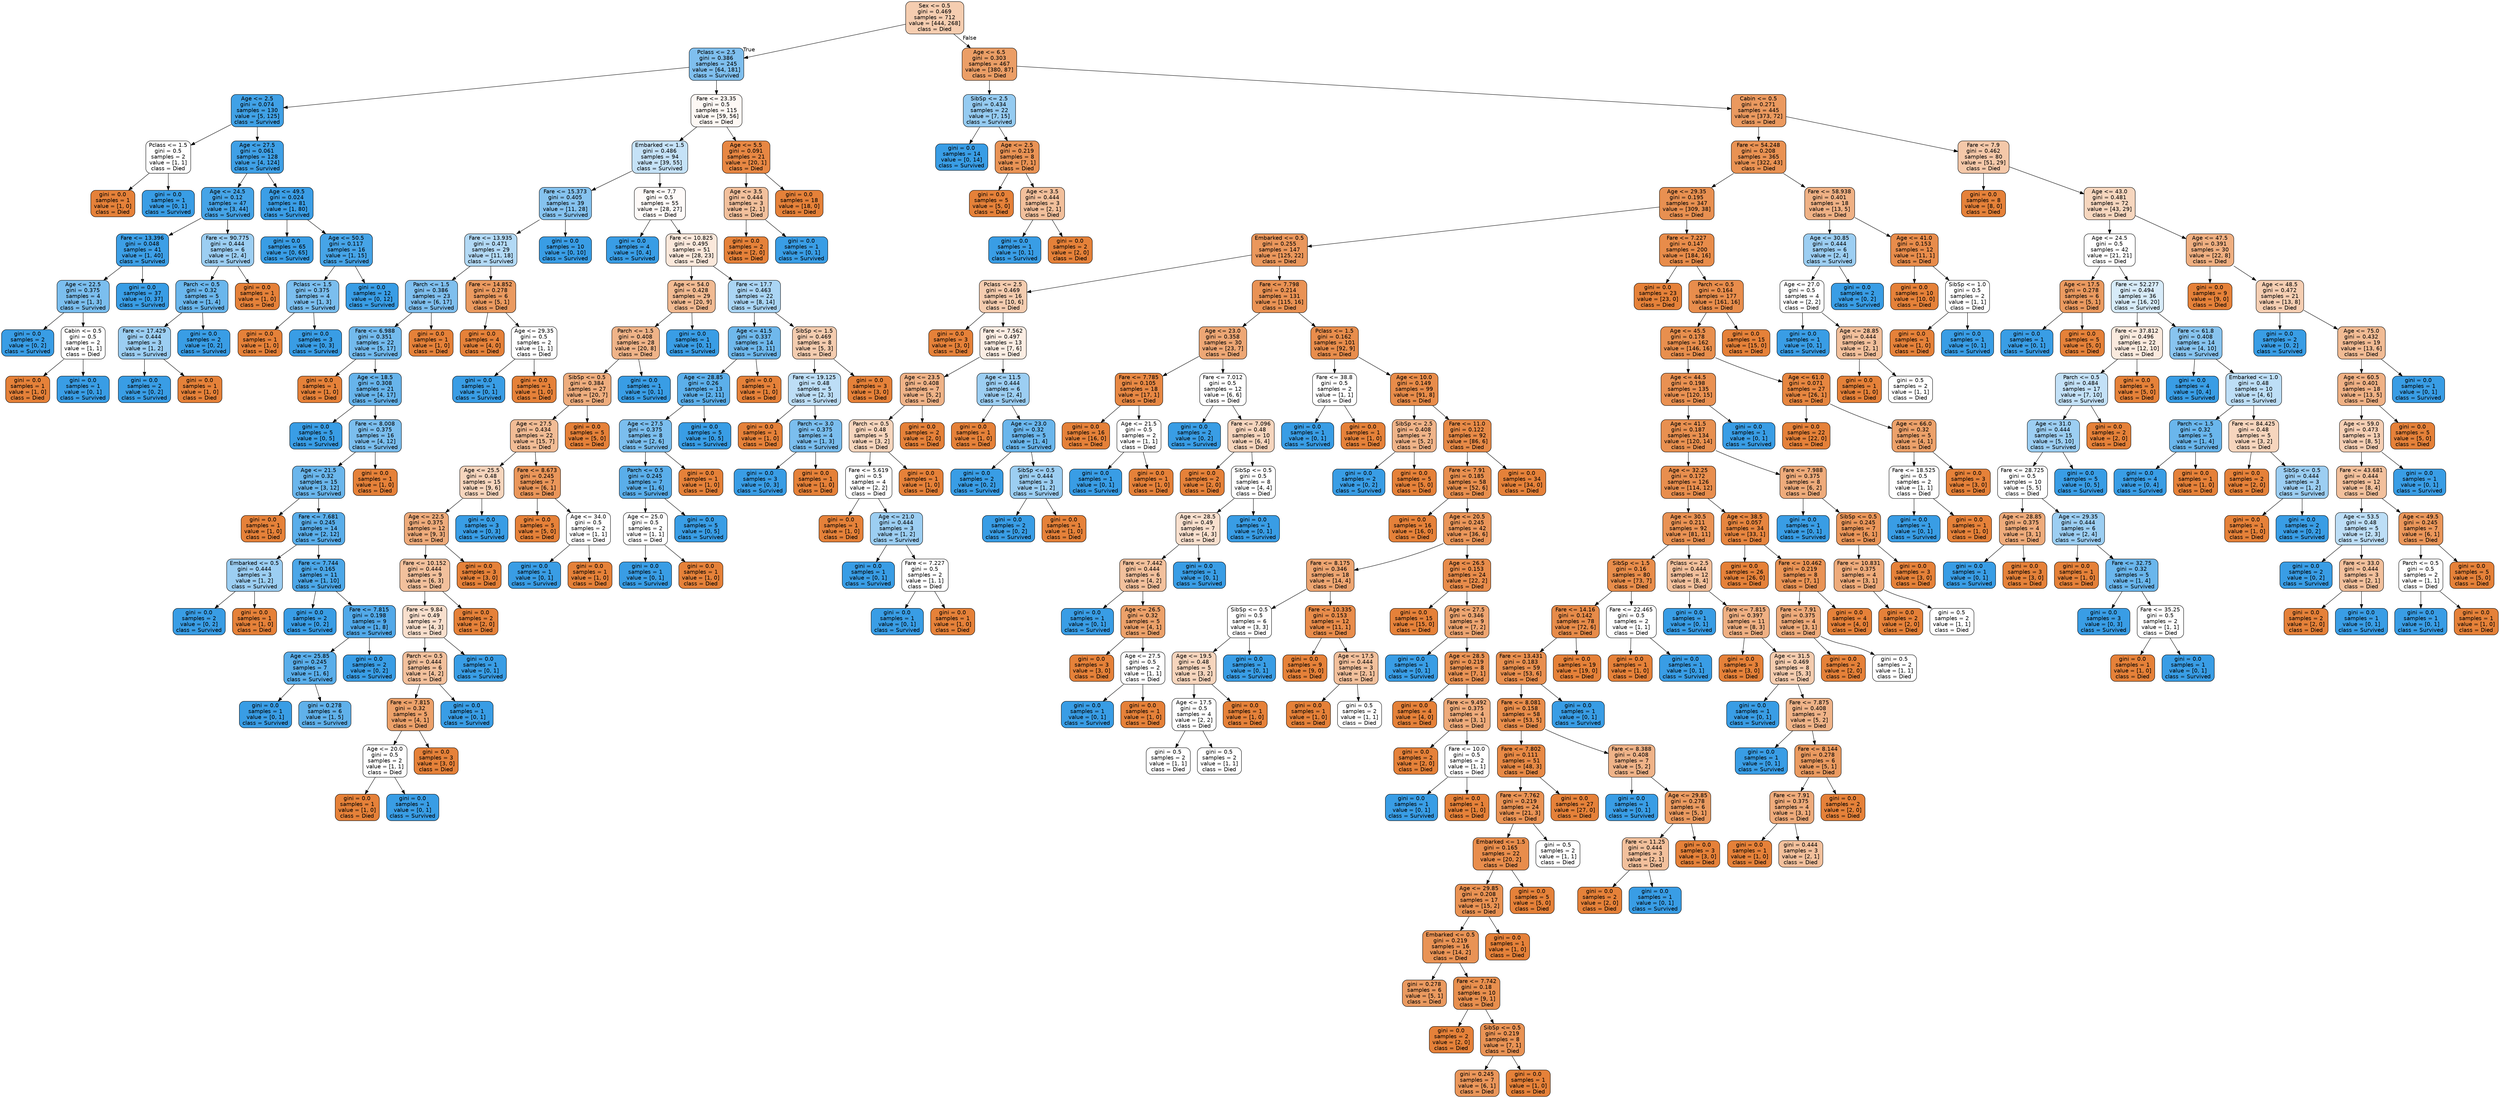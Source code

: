 digraph Tree {
node [shape=box, style="filled, rounded", color="black", fontname=helvetica] ;
edge [fontname=helvetica] ;
0 [label="Sex <= 0.5\ngini = 0.469\nsamples = 712\nvalue = [444, 268]\nclass = Died", fillcolor="#e5813965"] ;
1 [label="Pclass <= 2.5\ngini = 0.386\nsamples = 245\nvalue = [64, 181]\nclass = Survived", fillcolor="#399de5a5"] ;
0 -> 1 [labeldistance=2.5, labelangle=45, headlabel="True"] ;
2 [label="Age <= 2.5\ngini = 0.074\nsamples = 130\nvalue = [5, 125]\nclass = Survived", fillcolor="#399de5f5"] ;
1 -> 2 ;
3 [label="Pclass <= 1.5\ngini = 0.5\nsamples = 2\nvalue = [1, 1]\nclass = Died", fillcolor="#e5813900"] ;
2 -> 3 ;
4 [label="gini = 0.0\nsamples = 1\nvalue = [1, 0]\nclass = Died", fillcolor="#e58139ff"] ;
3 -> 4 ;
5 [label="gini = 0.0\nsamples = 1\nvalue = [0, 1]\nclass = Survived", fillcolor="#399de5ff"] ;
3 -> 5 ;
6 [label="Age <= 27.5\ngini = 0.061\nsamples = 128\nvalue = [4, 124]\nclass = Survived", fillcolor="#399de5f7"] ;
2 -> 6 ;
7 [label="Age <= 24.5\ngini = 0.12\nsamples = 47\nvalue = [3, 44]\nclass = Survived", fillcolor="#399de5ee"] ;
6 -> 7 ;
8 [label="Fare <= 13.396\ngini = 0.048\nsamples = 41\nvalue = [1, 40]\nclass = Survived", fillcolor="#399de5f9"] ;
7 -> 8 ;
9 [label="Age <= 22.5\ngini = 0.375\nsamples = 4\nvalue = [1, 3]\nclass = Survived", fillcolor="#399de5aa"] ;
8 -> 9 ;
10 [label="gini = 0.0\nsamples = 2\nvalue = [0, 2]\nclass = Survived", fillcolor="#399de5ff"] ;
9 -> 10 ;
11 [label="Cabin <= 0.5\ngini = 0.5\nsamples = 2\nvalue = [1, 1]\nclass = Died", fillcolor="#e5813900"] ;
9 -> 11 ;
12 [label="gini = 0.0\nsamples = 1\nvalue = [1, 0]\nclass = Died", fillcolor="#e58139ff"] ;
11 -> 12 ;
13 [label="gini = 0.0\nsamples = 1\nvalue = [0, 1]\nclass = Survived", fillcolor="#399de5ff"] ;
11 -> 13 ;
14 [label="gini = 0.0\nsamples = 37\nvalue = [0, 37]\nclass = Survived", fillcolor="#399de5ff"] ;
8 -> 14 ;
15 [label="Fare <= 90.775\ngini = 0.444\nsamples = 6\nvalue = [2, 4]\nclass = Survived", fillcolor="#399de57f"] ;
7 -> 15 ;
16 [label="Parch <= 0.5\ngini = 0.32\nsamples = 5\nvalue = [1, 4]\nclass = Survived", fillcolor="#399de5bf"] ;
15 -> 16 ;
17 [label="Fare <= 17.429\ngini = 0.444\nsamples = 3\nvalue = [1, 2]\nclass = Survived", fillcolor="#399de57f"] ;
16 -> 17 ;
18 [label="gini = 0.0\nsamples = 2\nvalue = [0, 2]\nclass = Survived", fillcolor="#399de5ff"] ;
17 -> 18 ;
19 [label="gini = 0.0\nsamples = 1\nvalue = [1, 0]\nclass = Died", fillcolor="#e58139ff"] ;
17 -> 19 ;
20 [label="gini = 0.0\nsamples = 2\nvalue = [0, 2]\nclass = Survived", fillcolor="#399de5ff"] ;
16 -> 20 ;
21 [label="gini = 0.0\nsamples = 1\nvalue = [1, 0]\nclass = Died", fillcolor="#e58139ff"] ;
15 -> 21 ;
22 [label="Age <= 49.5\ngini = 0.024\nsamples = 81\nvalue = [1, 80]\nclass = Survived", fillcolor="#399de5fc"] ;
6 -> 22 ;
23 [label="gini = 0.0\nsamples = 65\nvalue = [0, 65]\nclass = Survived", fillcolor="#399de5ff"] ;
22 -> 23 ;
24 [label="Age <= 50.5\ngini = 0.117\nsamples = 16\nvalue = [1, 15]\nclass = Survived", fillcolor="#399de5ee"] ;
22 -> 24 ;
25 [label="Pclass <= 1.5\ngini = 0.375\nsamples = 4\nvalue = [1, 3]\nclass = Survived", fillcolor="#399de5aa"] ;
24 -> 25 ;
26 [label="gini = 0.0\nsamples = 1\nvalue = [1, 0]\nclass = Died", fillcolor="#e58139ff"] ;
25 -> 26 ;
27 [label="gini = 0.0\nsamples = 3\nvalue = [0, 3]\nclass = Survived", fillcolor="#399de5ff"] ;
25 -> 27 ;
28 [label="gini = 0.0\nsamples = 12\nvalue = [0, 12]\nclass = Survived", fillcolor="#399de5ff"] ;
24 -> 28 ;
29 [label="Fare <= 23.35\ngini = 0.5\nsamples = 115\nvalue = [59, 56]\nclass = Died", fillcolor="#e581390d"] ;
1 -> 29 ;
30 [label="Embarked <= 1.5\ngini = 0.486\nsamples = 94\nvalue = [39, 55]\nclass = Survived", fillcolor="#399de54a"] ;
29 -> 30 ;
31 [label="Fare <= 15.373\ngini = 0.405\nsamples = 39\nvalue = [11, 28]\nclass = Survived", fillcolor="#399de59b"] ;
30 -> 31 ;
32 [label="Fare <= 13.935\ngini = 0.471\nsamples = 29\nvalue = [11, 18]\nclass = Survived", fillcolor="#399de563"] ;
31 -> 32 ;
33 [label="Parch <= 1.5\ngini = 0.386\nsamples = 23\nvalue = [6, 17]\nclass = Survived", fillcolor="#399de5a5"] ;
32 -> 33 ;
34 [label="Fare <= 6.988\ngini = 0.351\nsamples = 22\nvalue = [5, 17]\nclass = Survived", fillcolor="#399de5b4"] ;
33 -> 34 ;
35 [label="gini = 0.0\nsamples = 1\nvalue = [1, 0]\nclass = Died", fillcolor="#e58139ff"] ;
34 -> 35 ;
36 [label="Age <= 18.5\ngini = 0.308\nsamples = 21\nvalue = [4, 17]\nclass = Survived", fillcolor="#399de5c3"] ;
34 -> 36 ;
37 [label="gini = 0.0\nsamples = 5\nvalue = [0, 5]\nclass = Survived", fillcolor="#399de5ff"] ;
36 -> 37 ;
38 [label="Fare <= 8.008\ngini = 0.375\nsamples = 16\nvalue = [4, 12]\nclass = Survived", fillcolor="#399de5aa"] ;
36 -> 38 ;
39 [label="Age <= 21.5\ngini = 0.32\nsamples = 15\nvalue = [3, 12]\nclass = Survived", fillcolor="#399de5bf"] ;
38 -> 39 ;
40 [label="gini = 0.0\nsamples = 1\nvalue = [1, 0]\nclass = Died", fillcolor="#e58139ff"] ;
39 -> 40 ;
41 [label="Fare <= 7.681\ngini = 0.245\nsamples = 14\nvalue = [2, 12]\nclass = Survived", fillcolor="#399de5d4"] ;
39 -> 41 ;
42 [label="Embarked <= 0.5\ngini = 0.444\nsamples = 3\nvalue = [1, 2]\nclass = Survived", fillcolor="#399de57f"] ;
41 -> 42 ;
43 [label="gini = 0.0\nsamples = 2\nvalue = [0, 2]\nclass = Survived", fillcolor="#399de5ff"] ;
42 -> 43 ;
44 [label="gini = 0.0\nsamples = 1\nvalue = [1, 0]\nclass = Died", fillcolor="#e58139ff"] ;
42 -> 44 ;
45 [label="Fare <= 7.744\ngini = 0.165\nsamples = 11\nvalue = [1, 10]\nclass = Survived", fillcolor="#399de5e6"] ;
41 -> 45 ;
46 [label="gini = 0.0\nsamples = 2\nvalue = [0, 2]\nclass = Survived", fillcolor="#399de5ff"] ;
45 -> 46 ;
47 [label="Fare <= 7.815\ngini = 0.198\nsamples = 9\nvalue = [1, 8]\nclass = Survived", fillcolor="#399de5df"] ;
45 -> 47 ;
48 [label="Age <= 25.85\ngini = 0.245\nsamples = 7\nvalue = [1, 6]\nclass = Survived", fillcolor="#399de5d4"] ;
47 -> 48 ;
49 [label="gini = 0.0\nsamples = 1\nvalue = [0, 1]\nclass = Survived", fillcolor="#399de5ff"] ;
48 -> 49 ;
50 [label="gini = 0.278\nsamples = 6\nvalue = [1, 5]\nclass = Survived", fillcolor="#399de5cc"] ;
48 -> 50 ;
51 [label="gini = 0.0\nsamples = 2\nvalue = [0, 2]\nclass = Survived", fillcolor="#399de5ff"] ;
47 -> 51 ;
52 [label="gini = 0.0\nsamples = 1\nvalue = [1, 0]\nclass = Died", fillcolor="#e58139ff"] ;
38 -> 52 ;
53 [label="gini = 0.0\nsamples = 1\nvalue = [1, 0]\nclass = Died", fillcolor="#e58139ff"] ;
33 -> 53 ;
54 [label="Fare <= 14.852\ngini = 0.278\nsamples = 6\nvalue = [5, 1]\nclass = Died", fillcolor="#e58139cc"] ;
32 -> 54 ;
55 [label="gini = 0.0\nsamples = 4\nvalue = [4, 0]\nclass = Died", fillcolor="#e58139ff"] ;
54 -> 55 ;
56 [label="Age <= 29.35\ngini = 0.5\nsamples = 2\nvalue = [1, 1]\nclass = Died", fillcolor="#e5813900"] ;
54 -> 56 ;
57 [label="gini = 0.0\nsamples = 1\nvalue = [0, 1]\nclass = Survived", fillcolor="#399de5ff"] ;
56 -> 57 ;
58 [label="gini = 0.0\nsamples = 1\nvalue = [1, 0]\nclass = Died", fillcolor="#e58139ff"] ;
56 -> 58 ;
59 [label="gini = 0.0\nsamples = 10\nvalue = [0, 10]\nclass = Survived", fillcolor="#399de5ff"] ;
31 -> 59 ;
60 [label="Fare <= 7.7\ngini = 0.5\nsamples = 55\nvalue = [28, 27]\nclass = Died", fillcolor="#e5813909"] ;
30 -> 60 ;
61 [label="gini = 0.0\nsamples = 4\nvalue = [0, 4]\nclass = Survived", fillcolor="#399de5ff"] ;
60 -> 61 ;
62 [label="Fare <= 10.825\ngini = 0.495\nsamples = 51\nvalue = [28, 23]\nclass = Died", fillcolor="#e581392e"] ;
60 -> 62 ;
63 [label="Age <= 54.0\ngini = 0.428\nsamples = 29\nvalue = [20, 9]\nclass = Died", fillcolor="#e581398c"] ;
62 -> 63 ;
64 [label="Parch <= 1.5\ngini = 0.408\nsamples = 28\nvalue = [20, 8]\nclass = Died", fillcolor="#e5813999"] ;
63 -> 64 ;
65 [label="SibSp <= 0.5\ngini = 0.384\nsamples = 27\nvalue = [20, 7]\nclass = Died", fillcolor="#e58139a6"] ;
64 -> 65 ;
66 [label="Age <= 27.5\ngini = 0.434\nsamples = 22\nvalue = [15, 7]\nclass = Died", fillcolor="#e5813988"] ;
65 -> 66 ;
67 [label="Age <= 25.5\ngini = 0.48\nsamples = 15\nvalue = [9, 6]\nclass = Died", fillcolor="#e5813955"] ;
66 -> 67 ;
68 [label="Age <= 22.5\ngini = 0.375\nsamples = 12\nvalue = [9, 3]\nclass = Died", fillcolor="#e58139aa"] ;
67 -> 68 ;
69 [label="Fare <= 10.152\ngini = 0.444\nsamples = 9\nvalue = [6, 3]\nclass = Died", fillcolor="#e581397f"] ;
68 -> 69 ;
70 [label="Fare <= 9.84\ngini = 0.49\nsamples = 7\nvalue = [4, 3]\nclass = Died", fillcolor="#e5813940"] ;
69 -> 70 ;
71 [label="Parch <= 0.5\ngini = 0.444\nsamples = 6\nvalue = [4, 2]\nclass = Died", fillcolor="#e581397f"] ;
70 -> 71 ;
72 [label="Fare <= 7.815\ngini = 0.32\nsamples = 5\nvalue = [4, 1]\nclass = Died", fillcolor="#e58139bf"] ;
71 -> 72 ;
73 [label="Age <= 20.0\ngini = 0.5\nsamples = 2\nvalue = [1, 1]\nclass = Died", fillcolor="#e5813900"] ;
72 -> 73 ;
74 [label="gini = 0.0\nsamples = 1\nvalue = [1, 0]\nclass = Died", fillcolor="#e58139ff"] ;
73 -> 74 ;
75 [label="gini = 0.0\nsamples = 1\nvalue = [0, 1]\nclass = Survived", fillcolor="#399de5ff"] ;
73 -> 75 ;
76 [label="gini = 0.0\nsamples = 3\nvalue = [3, 0]\nclass = Died", fillcolor="#e58139ff"] ;
72 -> 76 ;
77 [label="gini = 0.0\nsamples = 1\nvalue = [0, 1]\nclass = Survived", fillcolor="#399de5ff"] ;
71 -> 77 ;
78 [label="gini = 0.0\nsamples = 1\nvalue = [0, 1]\nclass = Survived", fillcolor="#399de5ff"] ;
70 -> 78 ;
79 [label="gini = 0.0\nsamples = 2\nvalue = [2, 0]\nclass = Died", fillcolor="#e58139ff"] ;
69 -> 79 ;
80 [label="gini = 0.0\nsamples = 3\nvalue = [3, 0]\nclass = Died", fillcolor="#e58139ff"] ;
68 -> 80 ;
81 [label="gini = 0.0\nsamples = 3\nvalue = [0, 3]\nclass = Survived", fillcolor="#399de5ff"] ;
67 -> 81 ;
82 [label="Fare <= 8.673\ngini = 0.245\nsamples = 7\nvalue = [6, 1]\nclass = Died", fillcolor="#e58139d4"] ;
66 -> 82 ;
83 [label="gini = 0.0\nsamples = 5\nvalue = [5, 0]\nclass = Died", fillcolor="#e58139ff"] ;
82 -> 83 ;
84 [label="Age <= 34.0\ngini = 0.5\nsamples = 2\nvalue = [1, 1]\nclass = Died", fillcolor="#e5813900"] ;
82 -> 84 ;
85 [label="gini = 0.0\nsamples = 1\nvalue = [0, 1]\nclass = Survived", fillcolor="#399de5ff"] ;
84 -> 85 ;
86 [label="gini = 0.0\nsamples = 1\nvalue = [1, 0]\nclass = Died", fillcolor="#e58139ff"] ;
84 -> 86 ;
87 [label="gini = 0.0\nsamples = 5\nvalue = [5, 0]\nclass = Died", fillcolor="#e58139ff"] ;
65 -> 87 ;
88 [label="gini = 0.0\nsamples = 1\nvalue = [0, 1]\nclass = Survived", fillcolor="#399de5ff"] ;
64 -> 88 ;
89 [label="gini = 0.0\nsamples = 1\nvalue = [0, 1]\nclass = Survived", fillcolor="#399de5ff"] ;
63 -> 89 ;
90 [label="Fare <= 17.7\ngini = 0.463\nsamples = 22\nvalue = [8, 14]\nclass = Survived", fillcolor="#399de56d"] ;
62 -> 90 ;
91 [label="Age <= 41.5\ngini = 0.337\nsamples = 14\nvalue = [3, 11]\nclass = Survived", fillcolor="#399de5b9"] ;
90 -> 91 ;
92 [label="Age <= 28.85\ngini = 0.26\nsamples = 13\nvalue = [2, 11]\nclass = Survived", fillcolor="#399de5d1"] ;
91 -> 92 ;
93 [label="Age <= 27.5\ngini = 0.375\nsamples = 8\nvalue = [2, 6]\nclass = Survived", fillcolor="#399de5aa"] ;
92 -> 93 ;
94 [label="Parch <= 0.5\ngini = 0.245\nsamples = 7\nvalue = [1, 6]\nclass = Survived", fillcolor="#399de5d4"] ;
93 -> 94 ;
95 [label="Age <= 25.0\ngini = 0.5\nsamples = 2\nvalue = [1, 1]\nclass = Died", fillcolor="#e5813900"] ;
94 -> 95 ;
96 [label="gini = 0.0\nsamples = 1\nvalue = [0, 1]\nclass = Survived", fillcolor="#399de5ff"] ;
95 -> 96 ;
97 [label="gini = 0.0\nsamples = 1\nvalue = [1, 0]\nclass = Died", fillcolor="#e58139ff"] ;
95 -> 97 ;
98 [label="gini = 0.0\nsamples = 5\nvalue = [0, 5]\nclass = Survived", fillcolor="#399de5ff"] ;
94 -> 98 ;
99 [label="gini = 0.0\nsamples = 1\nvalue = [1, 0]\nclass = Died", fillcolor="#e58139ff"] ;
93 -> 99 ;
100 [label="gini = 0.0\nsamples = 5\nvalue = [0, 5]\nclass = Survived", fillcolor="#399de5ff"] ;
92 -> 100 ;
101 [label="gini = 0.0\nsamples = 1\nvalue = [1, 0]\nclass = Died", fillcolor="#e58139ff"] ;
91 -> 101 ;
102 [label="SibSp <= 1.5\ngini = 0.469\nsamples = 8\nvalue = [5, 3]\nclass = Died", fillcolor="#e5813966"] ;
90 -> 102 ;
103 [label="Fare <= 19.125\ngini = 0.48\nsamples = 5\nvalue = [2, 3]\nclass = Survived", fillcolor="#399de555"] ;
102 -> 103 ;
104 [label="gini = 0.0\nsamples = 1\nvalue = [1, 0]\nclass = Died", fillcolor="#e58139ff"] ;
103 -> 104 ;
105 [label="Parch <= 3.0\ngini = 0.375\nsamples = 4\nvalue = [1, 3]\nclass = Survived", fillcolor="#399de5aa"] ;
103 -> 105 ;
106 [label="gini = 0.0\nsamples = 3\nvalue = [0, 3]\nclass = Survived", fillcolor="#399de5ff"] ;
105 -> 106 ;
107 [label="gini = 0.0\nsamples = 1\nvalue = [1, 0]\nclass = Died", fillcolor="#e58139ff"] ;
105 -> 107 ;
108 [label="gini = 0.0\nsamples = 3\nvalue = [3, 0]\nclass = Died", fillcolor="#e58139ff"] ;
102 -> 108 ;
109 [label="Age <= 5.5\ngini = 0.091\nsamples = 21\nvalue = [20, 1]\nclass = Died", fillcolor="#e58139f2"] ;
29 -> 109 ;
110 [label="Age <= 3.5\ngini = 0.444\nsamples = 3\nvalue = [2, 1]\nclass = Died", fillcolor="#e581397f"] ;
109 -> 110 ;
111 [label="gini = 0.0\nsamples = 2\nvalue = [2, 0]\nclass = Died", fillcolor="#e58139ff"] ;
110 -> 111 ;
112 [label="gini = 0.0\nsamples = 1\nvalue = [0, 1]\nclass = Survived", fillcolor="#399de5ff"] ;
110 -> 112 ;
113 [label="gini = 0.0\nsamples = 18\nvalue = [18, 0]\nclass = Died", fillcolor="#e58139ff"] ;
109 -> 113 ;
114 [label="Age <= 6.5\ngini = 0.303\nsamples = 467\nvalue = [380, 87]\nclass = Died", fillcolor="#e58139c5"] ;
0 -> 114 [labeldistance=2.5, labelangle=-45, headlabel="False"] ;
115 [label="SibSp <= 2.5\ngini = 0.434\nsamples = 22\nvalue = [7, 15]\nclass = Survived", fillcolor="#399de588"] ;
114 -> 115 ;
116 [label="gini = 0.0\nsamples = 14\nvalue = [0, 14]\nclass = Survived", fillcolor="#399de5ff"] ;
115 -> 116 ;
117 [label="Age <= 2.5\ngini = 0.219\nsamples = 8\nvalue = [7, 1]\nclass = Died", fillcolor="#e58139db"] ;
115 -> 117 ;
118 [label="gini = 0.0\nsamples = 5\nvalue = [5, 0]\nclass = Died", fillcolor="#e58139ff"] ;
117 -> 118 ;
119 [label="Age <= 3.5\ngini = 0.444\nsamples = 3\nvalue = [2, 1]\nclass = Died", fillcolor="#e581397f"] ;
117 -> 119 ;
120 [label="gini = 0.0\nsamples = 1\nvalue = [0, 1]\nclass = Survived", fillcolor="#399de5ff"] ;
119 -> 120 ;
121 [label="gini = 0.0\nsamples = 2\nvalue = [2, 0]\nclass = Died", fillcolor="#e58139ff"] ;
119 -> 121 ;
122 [label="Cabin <= 0.5\ngini = 0.271\nsamples = 445\nvalue = [373, 72]\nclass = Died", fillcolor="#e58139ce"] ;
114 -> 122 ;
123 [label="Fare <= 54.248\ngini = 0.208\nsamples = 365\nvalue = [322, 43]\nclass = Died", fillcolor="#e58139dd"] ;
122 -> 123 ;
124 [label="Age <= 29.35\ngini = 0.195\nsamples = 347\nvalue = [309, 38]\nclass = Died", fillcolor="#e58139e0"] ;
123 -> 124 ;
125 [label="Embarked <= 0.5\ngini = 0.255\nsamples = 147\nvalue = [125, 22]\nclass = Died", fillcolor="#e58139d2"] ;
124 -> 125 ;
126 [label="Pclass <= 2.5\ngini = 0.469\nsamples = 16\nvalue = [10, 6]\nclass = Died", fillcolor="#e5813966"] ;
125 -> 126 ;
127 [label="gini = 0.0\nsamples = 3\nvalue = [3, 0]\nclass = Died", fillcolor="#e58139ff"] ;
126 -> 127 ;
128 [label="Fare <= 7.562\ngini = 0.497\nsamples = 13\nvalue = [7, 6]\nclass = Died", fillcolor="#e5813924"] ;
126 -> 128 ;
129 [label="Age <= 23.5\ngini = 0.408\nsamples = 7\nvalue = [5, 2]\nclass = Died", fillcolor="#e5813999"] ;
128 -> 129 ;
130 [label="Parch <= 0.5\ngini = 0.48\nsamples = 5\nvalue = [3, 2]\nclass = Died", fillcolor="#e5813955"] ;
129 -> 130 ;
131 [label="Fare <= 5.619\ngini = 0.5\nsamples = 4\nvalue = [2, 2]\nclass = Died", fillcolor="#e5813900"] ;
130 -> 131 ;
132 [label="gini = 0.0\nsamples = 1\nvalue = [1, 0]\nclass = Died", fillcolor="#e58139ff"] ;
131 -> 132 ;
133 [label="Age <= 21.0\ngini = 0.444\nsamples = 3\nvalue = [1, 2]\nclass = Survived", fillcolor="#399de57f"] ;
131 -> 133 ;
134 [label="gini = 0.0\nsamples = 1\nvalue = [0, 1]\nclass = Survived", fillcolor="#399de5ff"] ;
133 -> 134 ;
135 [label="Fare <= 7.227\ngini = 0.5\nsamples = 2\nvalue = [1, 1]\nclass = Died", fillcolor="#e5813900"] ;
133 -> 135 ;
136 [label="gini = 0.0\nsamples = 1\nvalue = [0, 1]\nclass = Survived", fillcolor="#399de5ff"] ;
135 -> 136 ;
137 [label="gini = 0.0\nsamples = 1\nvalue = [1, 0]\nclass = Died", fillcolor="#e58139ff"] ;
135 -> 137 ;
138 [label="gini = 0.0\nsamples = 1\nvalue = [1, 0]\nclass = Died", fillcolor="#e58139ff"] ;
130 -> 138 ;
139 [label="gini = 0.0\nsamples = 2\nvalue = [2, 0]\nclass = Died", fillcolor="#e58139ff"] ;
129 -> 139 ;
140 [label="Age <= 11.5\ngini = 0.444\nsamples = 6\nvalue = [2, 4]\nclass = Survived", fillcolor="#399de57f"] ;
128 -> 140 ;
141 [label="gini = 0.0\nsamples = 1\nvalue = [1, 0]\nclass = Died", fillcolor="#e58139ff"] ;
140 -> 141 ;
142 [label="Age <= 23.0\ngini = 0.32\nsamples = 5\nvalue = [1, 4]\nclass = Survived", fillcolor="#399de5bf"] ;
140 -> 142 ;
143 [label="gini = 0.0\nsamples = 2\nvalue = [0, 2]\nclass = Survived", fillcolor="#399de5ff"] ;
142 -> 143 ;
144 [label="SibSp <= 0.5\ngini = 0.444\nsamples = 3\nvalue = [1, 2]\nclass = Survived", fillcolor="#399de57f"] ;
142 -> 144 ;
145 [label="gini = 0.0\nsamples = 2\nvalue = [0, 2]\nclass = Survived", fillcolor="#399de5ff"] ;
144 -> 145 ;
146 [label="gini = 0.0\nsamples = 1\nvalue = [1, 0]\nclass = Died", fillcolor="#e58139ff"] ;
144 -> 146 ;
147 [label="Fare <= 7.798\ngini = 0.214\nsamples = 131\nvalue = [115, 16]\nclass = Died", fillcolor="#e58139dc"] ;
125 -> 147 ;
148 [label="Age <= 23.0\ngini = 0.358\nsamples = 30\nvalue = [23, 7]\nclass = Died", fillcolor="#e58139b1"] ;
147 -> 148 ;
149 [label="Fare <= 7.785\ngini = 0.105\nsamples = 18\nvalue = [17, 1]\nclass = Died", fillcolor="#e58139f0"] ;
148 -> 149 ;
150 [label="gini = 0.0\nsamples = 16\nvalue = [16, 0]\nclass = Died", fillcolor="#e58139ff"] ;
149 -> 150 ;
151 [label="Age <= 21.5\ngini = 0.5\nsamples = 2\nvalue = [1, 1]\nclass = Died", fillcolor="#e5813900"] ;
149 -> 151 ;
152 [label="gini = 0.0\nsamples = 1\nvalue = [0, 1]\nclass = Survived", fillcolor="#399de5ff"] ;
151 -> 152 ;
153 [label="gini = 0.0\nsamples = 1\nvalue = [1, 0]\nclass = Died", fillcolor="#e58139ff"] ;
151 -> 153 ;
154 [label="Fare <= 7.012\ngini = 0.5\nsamples = 12\nvalue = [6, 6]\nclass = Died", fillcolor="#e5813900"] ;
148 -> 154 ;
155 [label="gini = 0.0\nsamples = 2\nvalue = [0, 2]\nclass = Survived", fillcolor="#399de5ff"] ;
154 -> 155 ;
156 [label="Fare <= 7.096\ngini = 0.48\nsamples = 10\nvalue = [6, 4]\nclass = Died", fillcolor="#e5813955"] ;
154 -> 156 ;
157 [label="gini = 0.0\nsamples = 2\nvalue = [2, 0]\nclass = Died", fillcolor="#e58139ff"] ;
156 -> 157 ;
158 [label="SibSp <= 0.5\ngini = 0.5\nsamples = 8\nvalue = [4, 4]\nclass = Died", fillcolor="#e5813900"] ;
156 -> 158 ;
159 [label="Age <= 28.5\ngini = 0.49\nsamples = 7\nvalue = [4, 3]\nclass = Died", fillcolor="#e5813940"] ;
158 -> 159 ;
160 [label="Fare <= 7.442\ngini = 0.444\nsamples = 6\nvalue = [4, 2]\nclass = Died", fillcolor="#e581397f"] ;
159 -> 160 ;
161 [label="gini = 0.0\nsamples = 1\nvalue = [0, 1]\nclass = Survived", fillcolor="#399de5ff"] ;
160 -> 161 ;
162 [label="Age <= 26.5\ngini = 0.32\nsamples = 5\nvalue = [4, 1]\nclass = Died", fillcolor="#e58139bf"] ;
160 -> 162 ;
163 [label="gini = 0.0\nsamples = 3\nvalue = [3, 0]\nclass = Died", fillcolor="#e58139ff"] ;
162 -> 163 ;
164 [label="Age <= 27.5\ngini = 0.5\nsamples = 2\nvalue = [1, 1]\nclass = Died", fillcolor="#e5813900"] ;
162 -> 164 ;
165 [label="gini = 0.0\nsamples = 1\nvalue = [0, 1]\nclass = Survived", fillcolor="#399de5ff"] ;
164 -> 165 ;
166 [label="gini = 0.0\nsamples = 1\nvalue = [1, 0]\nclass = Died", fillcolor="#e58139ff"] ;
164 -> 166 ;
167 [label="gini = 0.0\nsamples = 1\nvalue = [0, 1]\nclass = Survived", fillcolor="#399de5ff"] ;
159 -> 167 ;
168 [label="gini = 0.0\nsamples = 1\nvalue = [0, 1]\nclass = Survived", fillcolor="#399de5ff"] ;
158 -> 168 ;
169 [label="Pclass <= 1.5\ngini = 0.162\nsamples = 101\nvalue = [92, 9]\nclass = Died", fillcolor="#e58139e6"] ;
147 -> 169 ;
170 [label="Fare <= 38.8\ngini = 0.5\nsamples = 2\nvalue = [1, 1]\nclass = Died", fillcolor="#e5813900"] ;
169 -> 170 ;
171 [label="gini = 0.0\nsamples = 1\nvalue = [0, 1]\nclass = Survived", fillcolor="#399de5ff"] ;
170 -> 171 ;
172 [label="gini = 0.0\nsamples = 1\nvalue = [1, 0]\nclass = Died", fillcolor="#e58139ff"] ;
170 -> 172 ;
173 [label="Age <= 10.0\ngini = 0.149\nsamples = 99\nvalue = [91, 8]\nclass = Died", fillcolor="#e58139e9"] ;
169 -> 173 ;
174 [label="SibSp <= 2.5\ngini = 0.408\nsamples = 7\nvalue = [5, 2]\nclass = Died", fillcolor="#e5813999"] ;
173 -> 174 ;
175 [label="gini = 0.0\nsamples = 2\nvalue = [0, 2]\nclass = Survived", fillcolor="#399de5ff"] ;
174 -> 175 ;
176 [label="gini = 0.0\nsamples = 5\nvalue = [5, 0]\nclass = Died", fillcolor="#e58139ff"] ;
174 -> 176 ;
177 [label="Fare <= 11.0\ngini = 0.122\nsamples = 92\nvalue = [86, 6]\nclass = Died", fillcolor="#e58139ed"] ;
173 -> 177 ;
178 [label="Fare <= 7.91\ngini = 0.185\nsamples = 58\nvalue = [52, 6]\nclass = Died", fillcolor="#e58139e2"] ;
177 -> 178 ;
179 [label="gini = 0.0\nsamples = 16\nvalue = [16, 0]\nclass = Died", fillcolor="#e58139ff"] ;
178 -> 179 ;
180 [label="Age <= 20.5\ngini = 0.245\nsamples = 42\nvalue = [36, 6]\nclass = Died", fillcolor="#e58139d4"] ;
178 -> 180 ;
181 [label="Fare <= 8.175\ngini = 0.346\nsamples = 18\nvalue = [14, 4]\nclass = Died", fillcolor="#e58139b6"] ;
180 -> 181 ;
182 [label="SibSp <= 0.5\ngini = 0.5\nsamples = 6\nvalue = [3, 3]\nclass = Died", fillcolor="#e5813900"] ;
181 -> 182 ;
183 [label="Age <= 19.5\ngini = 0.48\nsamples = 5\nvalue = [3, 2]\nclass = Died", fillcolor="#e5813955"] ;
182 -> 183 ;
184 [label="Age <= 17.5\ngini = 0.5\nsamples = 4\nvalue = [2, 2]\nclass = Died", fillcolor="#e5813900"] ;
183 -> 184 ;
185 [label="gini = 0.5\nsamples = 2\nvalue = [1, 1]\nclass = Died", fillcolor="#e5813900"] ;
184 -> 185 ;
186 [label="gini = 0.5\nsamples = 2\nvalue = [1, 1]\nclass = Died", fillcolor="#e5813900"] ;
184 -> 186 ;
187 [label="gini = 0.0\nsamples = 1\nvalue = [1, 0]\nclass = Died", fillcolor="#e58139ff"] ;
183 -> 187 ;
188 [label="gini = 0.0\nsamples = 1\nvalue = [0, 1]\nclass = Survived", fillcolor="#399de5ff"] ;
182 -> 188 ;
189 [label="Fare <= 10.335\ngini = 0.153\nsamples = 12\nvalue = [11, 1]\nclass = Died", fillcolor="#e58139e8"] ;
181 -> 189 ;
190 [label="gini = 0.0\nsamples = 9\nvalue = [9, 0]\nclass = Died", fillcolor="#e58139ff"] ;
189 -> 190 ;
191 [label="Age <= 17.5\ngini = 0.444\nsamples = 3\nvalue = [2, 1]\nclass = Died", fillcolor="#e581397f"] ;
189 -> 191 ;
192 [label="gini = 0.0\nsamples = 1\nvalue = [1, 0]\nclass = Died", fillcolor="#e58139ff"] ;
191 -> 192 ;
193 [label="gini = 0.5\nsamples = 2\nvalue = [1, 1]\nclass = Died", fillcolor="#e5813900"] ;
191 -> 193 ;
194 [label="Age <= 26.5\ngini = 0.153\nsamples = 24\nvalue = [22, 2]\nclass = Died", fillcolor="#e58139e8"] ;
180 -> 194 ;
195 [label="gini = 0.0\nsamples = 15\nvalue = [15, 0]\nclass = Died", fillcolor="#e58139ff"] ;
194 -> 195 ;
196 [label="Age <= 27.5\ngini = 0.346\nsamples = 9\nvalue = [7, 2]\nclass = Died", fillcolor="#e58139b6"] ;
194 -> 196 ;
197 [label="gini = 0.0\nsamples = 1\nvalue = [0, 1]\nclass = Survived", fillcolor="#399de5ff"] ;
196 -> 197 ;
198 [label="Age <= 28.5\ngini = 0.219\nsamples = 8\nvalue = [7, 1]\nclass = Died", fillcolor="#e58139db"] ;
196 -> 198 ;
199 [label="gini = 0.0\nsamples = 4\nvalue = [4, 0]\nclass = Died", fillcolor="#e58139ff"] ;
198 -> 199 ;
200 [label="Fare <= 9.492\ngini = 0.375\nsamples = 4\nvalue = [3, 1]\nclass = Died", fillcolor="#e58139aa"] ;
198 -> 200 ;
201 [label="gini = 0.0\nsamples = 2\nvalue = [2, 0]\nclass = Died", fillcolor="#e58139ff"] ;
200 -> 201 ;
202 [label="Fare <= 10.0\ngini = 0.5\nsamples = 2\nvalue = [1, 1]\nclass = Died", fillcolor="#e5813900"] ;
200 -> 202 ;
203 [label="gini = 0.0\nsamples = 1\nvalue = [0, 1]\nclass = Survived", fillcolor="#399de5ff"] ;
202 -> 203 ;
204 [label="gini = 0.0\nsamples = 1\nvalue = [1, 0]\nclass = Died", fillcolor="#e58139ff"] ;
202 -> 204 ;
205 [label="gini = 0.0\nsamples = 34\nvalue = [34, 0]\nclass = Died", fillcolor="#e58139ff"] ;
177 -> 205 ;
206 [label="Fare <= 7.227\ngini = 0.147\nsamples = 200\nvalue = [184, 16]\nclass = Died", fillcolor="#e58139e9"] ;
124 -> 206 ;
207 [label="gini = 0.0\nsamples = 23\nvalue = [23, 0]\nclass = Died", fillcolor="#e58139ff"] ;
206 -> 207 ;
208 [label="Parch <= 0.5\ngini = 0.164\nsamples = 177\nvalue = [161, 16]\nclass = Died", fillcolor="#e58139e6"] ;
206 -> 208 ;
209 [label="Age <= 45.5\ngini = 0.178\nsamples = 162\nvalue = [146, 16]\nclass = Died", fillcolor="#e58139e3"] ;
208 -> 209 ;
210 [label="Age <= 44.5\ngini = 0.198\nsamples = 135\nvalue = [120, 15]\nclass = Died", fillcolor="#e58139df"] ;
209 -> 210 ;
211 [label="Age <= 41.5\ngini = 0.187\nsamples = 134\nvalue = [120, 14]\nclass = Died", fillcolor="#e58139e1"] ;
210 -> 211 ;
212 [label="Age <= 32.25\ngini = 0.172\nsamples = 126\nvalue = [114, 12]\nclass = Died", fillcolor="#e58139e4"] ;
211 -> 212 ;
213 [label="Age <= 30.5\ngini = 0.211\nsamples = 92\nvalue = [81, 11]\nclass = Died", fillcolor="#e58139dc"] ;
212 -> 213 ;
214 [label="SibSp <= 1.5\ngini = 0.16\nsamples = 80\nvalue = [73, 7]\nclass = Died", fillcolor="#e58139e7"] ;
213 -> 214 ;
215 [label="Fare <= 14.16\ngini = 0.142\nsamples = 78\nvalue = [72, 6]\nclass = Died", fillcolor="#e58139ea"] ;
214 -> 215 ;
216 [label="Fare <= 13.431\ngini = 0.183\nsamples = 59\nvalue = [53, 6]\nclass = Died", fillcolor="#e58139e2"] ;
215 -> 216 ;
217 [label="Fare <= 8.081\ngini = 0.158\nsamples = 58\nvalue = [53, 5]\nclass = Died", fillcolor="#e58139e7"] ;
216 -> 217 ;
218 [label="Fare <= 7.802\ngini = 0.111\nsamples = 51\nvalue = [48, 3]\nclass = Died", fillcolor="#e58139ef"] ;
217 -> 218 ;
219 [label="Fare <= 7.762\ngini = 0.219\nsamples = 24\nvalue = [21, 3]\nclass = Died", fillcolor="#e58139db"] ;
218 -> 219 ;
220 [label="Embarked <= 1.5\ngini = 0.165\nsamples = 22\nvalue = [20, 2]\nclass = Died", fillcolor="#e58139e6"] ;
219 -> 220 ;
221 [label="Age <= 29.85\ngini = 0.208\nsamples = 17\nvalue = [15, 2]\nclass = Died", fillcolor="#e58139dd"] ;
220 -> 221 ;
222 [label="Embarked <= 0.5\ngini = 0.219\nsamples = 16\nvalue = [14, 2]\nclass = Died", fillcolor="#e58139db"] ;
221 -> 222 ;
223 [label="gini = 0.278\nsamples = 6\nvalue = [5, 1]\nclass = Died", fillcolor="#e58139cc"] ;
222 -> 223 ;
224 [label="Fare <= 7.742\ngini = 0.18\nsamples = 10\nvalue = [9, 1]\nclass = Died", fillcolor="#e58139e3"] ;
222 -> 224 ;
225 [label="gini = 0.0\nsamples = 2\nvalue = [2, 0]\nclass = Died", fillcolor="#e58139ff"] ;
224 -> 225 ;
226 [label="SibSp <= 0.5\ngini = 0.219\nsamples = 8\nvalue = [7, 1]\nclass = Died", fillcolor="#e58139db"] ;
224 -> 226 ;
227 [label="gini = 0.245\nsamples = 7\nvalue = [6, 1]\nclass = Died", fillcolor="#e58139d4"] ;
226 -> 227 ;
228 [label="gini = 0.0\nsamples = 1\nvalue = [1, 0]\nclass = Died", fillcolor="#e58139ff"] ;
226 -> 228 ;
229 [label="gini = 0.0\nsamples = 1\nvalue = [1, 0]\nclass = Died", fillcolor="#e58139ff"] ;
221 -> 229 ;
230 [label="gini = 0.0\nsamples = 5\nvalue = [5, 0]\nclass = Died", fillcolor="#e58139ff"] ;
220 -> 230 ;
231 [label="gini = 0.5\nsamples = 2\nvalue = [1, 1]\nclass = Died", fillcolor="#e5813900"] ;
219 -> 231 ;
232 [label="gini = 0.0\nsamples = 27\nvalue = [27, 0]\nclass = Died", fillcolor="#e58139ff"] ;
218 -> 232 ;
233 [label="Fare <= 8.388\ngini = 0.408\nsamples = 7\nvalue = [5, 2]\nclass = Died", fillcolor="#e5813999"] ;
217 -> 233 ;
234 [label="gini = 0.0\nsamples = 1\nvalue = [0, 1]\nclass = Survived", fillcolor="#399de5ff"] ;
233 -> 234 ;
235 [label="Age <= 29.85\ngini = 0.278\nsamples = 6\nvalue = [5, 1]\nclass = Died", fillcolor="#e58139cc"] ;
233 -> 235 ;
236 [label="Fare <= 11.25\ngini = 0.444\nsamples = 3\nvalue = [2, 1]\nclass = Died", fillcolor="#e581397f"] ;
235 -> 236 ;
237 [label="gini = 0.0\nsamples = 2\nvalue = [2, 0]\nclass = Died", fillcolor="#e58139ff"] ;
236 -> 237 ;
238 [label="gini = 0.0\nsamples = 1\nvalue = [0, 1]\nclass = Survived", fillcolor="#399de5ff"] ;
236 -> 238 ;
239 [label="gini = 0.0\nsamples = 3\nvalue = [3, 0]\nclass = Died", fillcolor="#e58139ff"] ;
235 -> 239 ;
240 [label="gini = 0.0\nsamples = 1\nvalue = [0, 1]\nclass = Survived", fillcolor="#399de5ff"] ;
216 -> 240 ;
241 [label="gini = 0.0\nsamples = 19\nvalue = [19, 0]\nclass = Died", fillcolor="#e58139ff"] ;
215 -> 241 ;
242 [label="Fare <= 22.465\ngini = 0.5\nsamples = 2\nvalue = [1, 1]\nclass = Died", fillcolor="#e5813900"] ;
214 -> 242 ;
243 [label="gini = 0.0\nsamples = 1\nvalue = [1, 0]\nclass = Died", fillcolor="#e58139ff"] ;
242 -> 243 ;
244 [label="gini = 0.0\nsamples = 1\nvalue = [0, 1]\nclass = Survived", fillcolor="#399de5ff"] ;
242 -> 244 ;
245 [label="Pclass <= 2.5\ngini = 0.444\nsamples = 12\nvalue = [8, 4]\nclass = Died", fillcolor="#e581397f"] ;
213 -> 245 ;
246 [label="gini = 0.0\nsamples = 1\nvalue = [0, 1]\nclass = Survived", fillcolor="#399de5ff"] ;
245 -> 246 ;
247 [label="Fare <= 7.815\ngini = 0.397\nsamples = 11\nvalue = [8, 3]\nclass = Died", fillcolor="#e581399f"] ;
245 -> 247 ;
248 [label="gini = 0.0\nsamples = 3\nvalue = [3, 0]\nclass = Died", fillcolor="#e58139ff"] ;
247 -> 248 ;
249 [label="Age <= 31.5\ngini = 0.469\nsamples = 8\nvalue = [5, 3]\nclass = Died", fillcolor="#e5813966"] ;
247 -> 249 ;
250 [label="gini = 0.0\nsamples = 1\nvalue = [0, 1]\nclass = Survived", fillcolor="#399de5ff"] ;
249 -> 250 ;
251 [label="Fare <= 7.875\ngini = 0.408\nsamples = 7\nvalue = [5, 2]\nclass = Died", fillcolor="#e5813999"] ;
249 -> 251 ;
252 [label="gini = 0.0\nsamples = 1\nvalue = [0, 1]\nclass = Survived", fillcolor="#399de5ff"] ;
251 -> 252 ;
253 [label="Fare <= 8.144\ngini = 0.278\nsamples = 6\nvalue = [5, 1]\nclass = Died", fillcolor="#e58139cc"] ;
251 -> 253 ;
254 [label="Fare <= 7.91\ngini = 0.375\nsamples = 4\nvalue = [3, 1]\nclass = Died", fillcolor="#e58139aa"] ;
253 -> 254 ;
255 [label="gini = 0.0\nsamples = 1\nvalue = [1, 0]\nclass = Died", fillcolor="#e58139ff"] ;
254 -> 255 ;
256 [label="gini = 0.444\nsamples = 3\nvalue = [2, 1]\nclass = Died", fillcolor="#e581397f"] ;
254 -> 256 ;
257 [label="gini = 0.0\nsamples = 2\nvalue = [2, 0]\nclass = Died", fillcolor="#e58139ff"] ;
253 -> 257 ;
258 [label="Age <= 38.5\ngini = 0.057\nsamples = 34\nvalue = [33, 1]\nclass = Died", fillcolor="#e58139f7"] ;
212 -> 258 ;
259 [label="gini = 0.0\nsamples = 26\nvalue = [26, 0]\nclass = Died", fillcolor="#e58139ff"] ;
258 -> 259 ;
260 [label="Fare <= 10.462\ngini = 0.219\nsamples = 8\nvalue = [7, 1]\nclass = Died", fillcolor="#e58139db"] ;
258 -> 260 ;
261 [label="Fare <= 7.91\ngini = 0.375\nsamples = 4\nvalue = [3, 1]\nclass = Died", fillcolor="#e58139aa"] ;
260 -> 261 ;
262 [label="gini = 0.0\nsamples = 2\nvalue = [2, 0]\nclass = Died", fillcolor="#e58139ff"] ;
261 -> 262 ;
263 [label="gini = 0.5\nsamples = 2\nvalue = [1, 1]\nclass = Died", fillcolor="#e5813900"] ;
261 -> 263 ;
264 [label="gini = 0.0\nsamples = 4\nvalue = [4, 0]\nclass = Died", fillcolor="#e58139ff"] ;
260 -> 264 ;
265 [label="Fare <= 7.988\ngini = 0.375\nsamples = 8\nvalue = [6, 2]\nclass = Died", fillcolor="#e58139aa"] ;
211 -> 265 ;
266 [label="gini = 0.0\nsamples = 1\nvalue = [0, 1]\nclass = Survived", fillcolor="#399de5ff"] ;
265 -> 266 ;
267 [label="SibSp <= 0.5\ngini = 0.245\nsamples = 7\nvalue = [6, 1]\nclass = Died", fillcolor="#e58139d4"] ;
265 -> 267 ;
268 [label="Fare <= 10.831\ngini = 0.375\nsamples = 4\nvalue = [3, 1]\nclass = Died", fillcolor="#e58139aa"] ;
267 -> 268 ;
269 [label="gini = 0.0\nsamples = 2\nvalue = [2, 0]\nclass = Died", fillcolor="#e58139ff"] ;
268 -> 269 ;
270 [label="gini = 0.5\nsamples = 2\nvalue = [1, 1]\nclass = Died", fillcolor="#e5813900"] ;
268 -> 270 ;
271 [label="gini = 0.0\nsamples = 3\nvalue = [3, 0]\nclass = Died", fillcolor="#e58139ff"] ;
267 -> 271 ;
272 [label="gini = 0.0\nsamples = 1\nvalue = [0, 1]\nclass = Survived", fillcolor="#399de5ff"] ;
210 -> 272 ;
273 [label="Age <= 61.0\ngini = 0.071\nsamples = 27\nvalue = [26, 1]\nclass = Died", fillcolor="#e58139f5"] ;
209 -> 273 ;
274 [label="gini = 0.0\nsamples = 22\nvalue = [22, 0]\nclass = Died", fillcolor="#e58139ff"] ;
273 -> 274 ;
275 [label="Age <= 66.0\ngini = 0.32\nsamples = 5\nvalue = [4, 1]\nclass = Died", fillcolor="#e58139bf"] ;
273 -> 275 ;
276 [label="Fare <= 18.525\ngini = 0.5\nsamples = 2\nvalue = [1, 1]\nclass = Died", fillcolor="#e5813900"] ;
275 -> 276 ;
277 [label="gini = 0.0\nsamples = 1\nvalue = [0, 1]\nclass = Survived", fillcolor="#399de5ff"] ;
276 -> 277 ;
278 [label="gini = 0.0\nsamples = 1\nvalue = [1, 0]\nclass = Died", fillcolor="#e58139ff"] ;
276 -> 278 ;
279 [label="gini = 0.0\nsamples = 3\nvalue = [3, 0]\nclass = Died", fillcolor="#e58139ff"] ;
275 -> 279 ;
280 [label="gini = 0.0\nsamples = 15\nvalue = [15, 0]\nclass = Died", fillcolor="#e58139ff"] ;
208 -> 280 ;
281 [label="Fare <= 58.938\ngini = 0.401\nsamples = 18\nvalue = [13, 5]\nclass = Died", fillcolor="#e581399d"] ;
123 -> 281 ;
282 [label="Age <= 30.85\ngini = 0.444\nsamples = 6\nvalue = [2, 4]\nclass = Survived", fillcolor="#399de57f"] ;
281 -> 282 ;
283 [label="Age <= 27.0\ngini = 0.5\nsamples = 4\nvalue = [2, 2]\nclass = Died", fillcolor="#e5813900"] ;
282 -> 283 ;
284 [label="gini = 0.0\nsamples = 1\nvalue = [0, 1]\nclass = Survived", fillcolor="#399de5ff"] ;
283 -> 284 ;
285 [label="Age <= 28.85\ngini = 0.444\nsamples = 3\nvalue = [2, 1]\nclass = Died", fillcolor="#e581397f"] ;
283 -> 285 ;
286 [label="gini = 0.0\nsamples = 1\nvalue = [1, 0]\nclass = Died", fillcolor="#e58139ff"] ;
285 -> 286 ;
287 [label="gini = 0.5\nsamples = 2\nvalue = [1, 1]\nclass = Died", fillcolor="#e5813900"] ;
285 -> 287 ;
288 [label="gini = 0.0\nsamples = 2\nvalue = [0, 2]\nclass = Survived", fillcolor="#399de5ff"] ;
282 -> 288 ;
289 [label="Age <= 41.0\ngini = 0.153\nsamples = 12\nvalue = [11, 1]\nclass = Died", fillcolor="#e58139e8"] ;
281 -> 289 ;
290 [label="gini = 0.0\nsamples = 10\nvalue = [10, 0]\nclass = Died", fillcolor="#e58139ff"] ;
289 -> 290 ;
291 [label="SibSp <= 1.0\ngini = 0.5\nsamples = 2\nvalue = [1, 1]\nclass = Died", fillcolor="#e5813900"] ;
289 -> 291 ;
292 [label="gini = 0.0\nsamples = 1\nvalue = [1, 0]\nclass = Died", fillcolor="#e58139ff"] ;
291 -> 292 ;
293 [label="gini = 0.0\nsamples = 1\nvalue = [0, 1]\nclass = Survived", fillcolor="#399de5ff"] ;
291 -> 293 ;
294 [label="Fare <= 7.9\ngini = 0.462\nsamples = 80\nvalue = [51, 29]\nclass = Died", fillcolor="#e581396e"] ;
122 -> 294 ;
295 [label="gini = 0.0\nsamples = 8\nvalue = [8, 0]\nclass = Died", fillcolor="#e58139ff"] ;
294 -> 295 ;
296 [label="Age <= 43.0\ngini = 0.481\nsamples = 72\nvalue = [43, 29]\nclass = Died", fillcolor="#e5813953"] ;
294 -> 296 ;
297 [label="Age <= 24.5\ngini = 0.5\nsamples = 42\nvalue = [21, 21]\nclass = Died", fillcolor="#e5813900"] ;
296 -> 297 ;
298 [label="Age <= 17.5\ngini = 0.278\nsamples = 6\nvalue = [5, 1]\nclass = Died", fillcolor="#e58139cc"] ;
297 -> 298 ;
299 [label="gini = 0.0\nsamples = 1\nvalue = [0, 1]\nclass = Survived", fillcolor="#399de5ff"] ;
298 -> 299 ;
300 [label="gini = 0.0\nsamples = 5\nvalue = [5, 0]\nclass = Died", fillcolor="#e58139ff"] ;
298 -> 300 ;
301 [label="Fare <= 52.277\ngini = 0.494\nsamples = 36\nvalue = [16, 20]\nclass = Survived", fillcolor="#399de533"] ;
297 -> 301 ;
302 [label="Fare <= 37.812\ngini = 0.496\nsamples = 22\nvalue = [12, 10]\nclass = Died", fillcolor="#e581392a"] ;
301 -> 302 ;
303 [label="Parch <= 0.5\ngini = 0.484\nsamples = 17\nvalue = [7, 10]\nclass = Survived", fillcolor="#399de54d"] ;
302 -> 303 ;
304 [label="Age <= 31.0\ngini = 0.444\nsamples = 15\nvalue = [5, 10]\nclass = Survived", fillcolor="#399de57f"] ;
303 -> 304 ;
305 [label="Fare <= 28.725\ngini = 0.5\nsamples = 10\nvalue = [5, 5]\nclass = Died", fillcolor="#e5813900"] ;
304 -> 305 ;
306 [label="Age <= 28.85\ngini = 0.375\nsamples = 4\nvalue = [3, 1]\nclass = Died", fillcolor="#e58139aa"] ;
305 -> 306 ;
307 [label="gini = 0.0\nsamples = 1\nvalue = [0, 1]\nclass = Survived", fillcolor="#399de5ff"] ;
306 -> 307 ;
308 [label="gini = 0.0\nsamples = 3\nvalue = [3, 0]\nclass = Died", fillcolor="#e58139ff"] ;
306 -> 308 ;
309 [label="Age <= 29.35\ngini = 0.444\nsamples = 6\nvalue = [2, 4]\nclass = Survived", fillcolor="#399de57f"] ;
305 -> 309 ;
310 [label="gini = 0.0\nsamples = 1\nvalue = [1, 0]\nclass = Died", fillcolor="#e58139ff"] ;
309 -> 310 ;
311 [label="Fare <= 32.75\ngini = 0.32\nsamples = 5\nvalue = [1, 4]\nclass = Survived", fillcolor="#399de5bf"] ;
309 -> 311 ;
312 [label="gini = 0.0\nsamples = 3\nvalue = [0, 3]\nclass = Survived", fillcolor="#399de5ff"] ;
311 -> 312 ;
313 [label="Fare <= 35.25\ngini = 0.5\nsamples = 2\nvalue = [1, 1]\nclass = Died", fillcolor="#e5813900"] ;
311 -> 313 ;
314 [label="gini = 0.0\nsamples = 1\nvalue = [1, 0]\nclass = Died", fillcolor="#e58139ff"] ;
313 -> 314 ;
315 [label="gini = 0.0\nsamples = 1\nvalue = [0, 1]\nclass = Survived", fillcolor="#399de5ff"] ;
313 -> 315 ;
316 [label="gini = 0.0\nsamples = 5\nvalue = [0, 5]\nclass = Survived", fillcolor="#399de5ff"] ;
304 -> 316 ;
317 [label="gini = 0.0\nsamples = 2\nvalue = [2, 0]\nclass = Died", fillcolor="#e58139ff"] ;
303 -> 317 ;
318 [label="gini = 0.0\nsamples = 5\nvalue = [5, 0]\nclass = Died", fillcolor="#e58139ff"] ;
302 -> 318 ;
319 [label="Fare <= 61.8\ngini = 0.408\nsamples = 14\nvalue = [4, 10]\nclass = Survived", fillcolor="#399de599"] ;
301 -> 319 ;
320 [label="gini = 0.0\nsamples = 4\nvalue = [0, 4]\nclass = Survived", fillcolor="#399de5ff"] ;
319 -> 320 ;
321 [label="Embarked <= 1.0\ngini = 0.48\nsamples = 10\nvalue = [4, 6]\nclass = Survived", fillcolor="#399de555"] ;
319 -> 321 ;
322 [label="Parch <= 1.5\ngini = 0.32\nsamples = 5\nvalue = [1, 4]\nclass = Survived", fillcolor="#399de5bf"] ;
321 -> 322 ;
323 [label="gini = 0.0\nsamples = 4\nvalue = [0, 4]\nclass = Survived", fillcolor="#399de5ff"] ;
322 -> 323 ;
324 [label="gini = 0.0\nsamples = 1\nvalue = [1, 0]\nclass = Died", fillcolor="#e58139ff"] ;
322 -> 324 ;
325 [label="Fare <= 84.425\ngini = 0.48\nsamples = 5\nvalue = [3, 2]\nclass = Died", fillcolor="#e5813955"] ;
321 -> 325 ;
326 [label="gini = 0.0\nsamples = 2\nvalue = [2, 0]\nclass = Died", fillcolor="#e58139ff"] ;
325 -> 326 ;
327 [label="SibSp <= 0.5\ngini = 0.444\nsamples = 3\nvalue = [1, 2]\nclass = Survived", fillcolor="#399de57f"] ;
325 -> 327 ;
328 [label="gini = 0.0\nsamples = 1\nvalue = [1, 0]\nclass = Died", fillcolor="#e58139ff"] ;
327 -> 328 ;
329 [label="gini = 0.0\nsamples = 2\nvalue = [0, 2]\nclass = Survived", fillcolor="#399de5ff"] ;
327 -> 329 ;
330 [label="Age <= 47.5\ngini = 0.391\nsamples = 30\nvalue = [22, 8]\nclass = Died", fillcolor="#e58139a2"] ;
296 -> 330 ;
331 [label="gini = 0.0\nsamples = 9\nvalue = [9, 0]\nclass = Died", fillcolor="#e58139ff"] ;
330 -> 331 ;
332 [label="Age <= 48.5\ngini = 0.472\nsamples = 21\nvalue = [13, 8]\nclass = Died", fillcolor="#e5813962"] ;
330 -> 332 ;
333 [label="gini = 0.0\nsamples = 2\nvalue = [0, 2]\nclass = Survived", fillcolor="#399de5ff"] ;
332 -> 333 ;
334 [label="Age <= 75.0\ngini = 0.432\nsamples = 19\nvalue = [13, 6]\nclass = Died", fillcolor="#e5813989"] ;
332 -> 334 ;
335 [label="Age <= 60.5\ngini = 0.401\nsamples = 18\nvalue = [13, 5]\nclass = Died", fillcolor="#e581399d"] ;
334 -> 335 ;
336 [label="Age <= 59.0\ngini = 0.473\nsamples = 13\nvalue = [8, 5]\nclass = Died", fillcolor="#e5813960"] ;
335 -> 336 ;
337 [label="Fare <= 43.681\ngini = 0.444\nsamples = 12\nvalue = [8, 4]\nclass = Died", fillcolor="#e581397f"] ;
336 -> 337 ;
338 [label="Age <= 53.5\ngini = 0.48\nsamples = 5\nvalue = [2, 3]\nclass = Survived", fillcolor="#399de555"] ;
337 -> 338 ;
339 [label="gini = 0.0\nsamples = 2\nvalue = [0, 2]\nclass = Survived", fillcolor="#399de5ff"] ;
338 -> 339 ;
340 [label="Fare <= 33.0\ngini = 0.444\nsamples = 3\nvalue = [2, 1]\nclass = Died", fillcolor="#e581397f"] ;
338 -> 340 ;
341 [label="gini = 0.0\nsamples = 2\nvalue = [2, 0]\nclass = Died", fillcolor="#e58139ff"] ;
340 -> 341 ;
342 [label="gini = 0.0\nsamples = 1\nvalue = [0, 1]\nclass = Survived", fillcolor="#399de5ff"] ;
340 -> 342 ;
343 [label="Age <= 49.5\ngini = 0.245\nsamples = 7\nvalue = [6, 1]\nclass = Died", fillcolor="#e58139d4"] ;
337 -> 343 ;
344 [label="Parch <= 0.5\ngini = 0.5\nsamples = 2\nvalue = [1, 1]\nclass = Died", fillcolor="#e5813900"] ;
343 -> 344 ;
345 [label="gini = 0.0\nsamples = 1\nvalue = [0, 1]\nclass = Survived", fillcolor="#399de5ff"] ;
344 -> 345 ;
346 [label="gini = 0.0\nsamples = 1\nvalue = [1, 0]\nclass = Died", fillcolor="#e58139ff"] ;
344 -> 346 ;
347 [label="gini = 0.0\nsamples = 5\nvalue = [5, 0]\nclass = Died", fillcolor="#e58139ff"] ;
343 -> 347 ;
348 [label="gini = 0.0\nsamples = 1\nvalue = [0, 1]\nclass = Survived", fillcolor="#399de5ff"] ;
336 -> 348 ;
349 [label="gini = 0.0\nsamples = 5\nvalue = [5, 0]\nclass = Died", fillcolor="#e58139ff"] ;
335 -> 349 ;
350 [label="gini = 0.0\nsamples = 1\nvalue = [0, 1]\nclass = Survived", fillcolor="#399de5ff"] ;
334 -> 350 ;
}